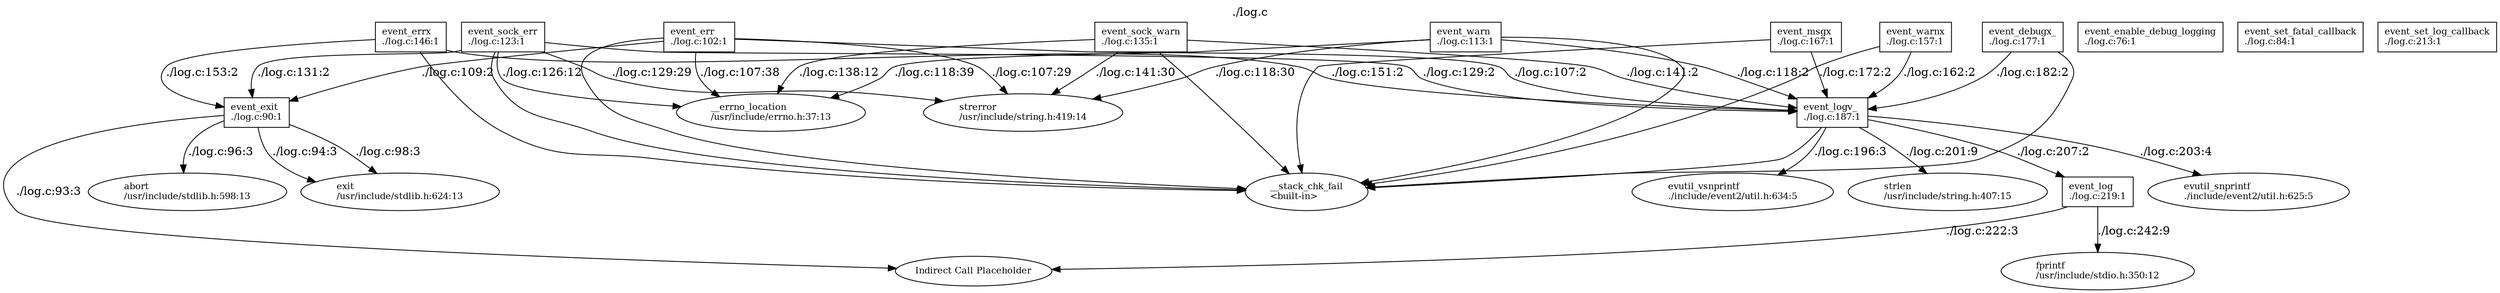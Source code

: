 digraph GRAPH_0 {

  // Generated by Graph::Easy 0.76 at Thu Jan 25 07:04:10 2024

  edge [ arrowhead=normal ];
  graph [ label="./log.c", labelloc=top ];
  node [
    fillcolor=white,
    fontsize=11,
    shape=box,
    style=filled ];

  "./log.c:event_exit" [ label="event_exit\l./log.c:90:1\l" ]
  "./log.c:event_log" [ label="event_log\l./log.c:219:1\l" ]
  __errno_location [ label="__errno_location\l/usr/include/errno.h:37:13\l", shape=ellipse ]
  __indirect_call [ label="Indirect Call Placeholder\l", shape=ellipse ]
  __stack_chk_fail [ label="__stack_chk_fail\l<built-in>\l", shape=ellipse ]
  abort [ label="abort\l/usr/include/stdlib.h:598:13\l", shape=ellipse ]
  event_debugx_ [ label="event_debugx_\l./log.c:177:1\l" ]
  event_enable_debug_logging [ label="event_enable_debug_logging\l./log.c:76:1\l" ]
  event_err [ label="event_err\l./log.c:102:1\l" ]
  event_errx [ label="event_errx\l./log.c:146:1\l" ]
  event_logv_ [ label="event_logv_\l./log.c:187:1\l" ]
  event_msgx [ label="event_msgx\l./log.c:167:1\l" ]
  event_set_fatal_callback [ label="event_set_fatal_callback\l./log.c:84:1\l" ]
  event_set_log_callback [ label="event_set_log_callback\l./log.c:213:1\l" ]
  event_sock_err [ label="event_sock_err\l./log.c:123:1\l" ]
  event_sock_warn [ label="event_sock_warn\l./log.c:135:1\l" ]
  event_warn [ label="event_warn\l./log.c:113:1\l" ]
  event_warnx [ label="event_warnx\l./log.c:157:1\l" ]
  evutil_snprintf [ label="evutil_snprintf\l./include/event2/util.h:625:5\l", shape=ellipse ]
  evutil_vsnprintf [ label="evutil_vsnprintf\l./include/event2/util.h:634:5\l", shape=ellipse ]
  exit [ label="exit\l/usr/include/stdlib.h:624:13\l", shape=ellipse ]
  fprintf [ label="fprintf\l/usr/include/stdio.h:350:12\l", shape=ellipse ]
  strerror [ label="strerror\l/usr/include/string.h:419:14\l", shape=ellipse ]
  strlen [ label="strlen\l/usr/include/string.h:407:15\l", shape=ellipse ]

  "./log.c:event_exit" -> abort [ color="#000000", fontcolor="#000000", label="./log.c:96:3" ]
  "./log.c:event_exit" -> exit [ color="#000000", fontcolor="#000000", label="./log.c:94:3" ]
  "./log.c:event_exit" -> exit [ color="#000000", fontcolor="#000000", label="./log.c:98:3" ]
  "./log.c:event_exit" -> __indirect_call [ color="#000000", fontcolor="#000000", label="./log.c:93:3" ]
  event_err -> "./log.c:event_exit" [ color="#000000", fontcolor="#000000", label="./log.c:109:2" ]
  event_err -> __stack_chk_fail [ color="#000000" ]
  event_err -> event_logv_ [ color="#000000", fontcolor="#000000", label="./log.c:107:2" ]
  event_err -> strerror [ color="#000000", fontcolor="#000000", label="./log.c:107:29" ]
  event_err -> __errno_location [ color="#000000", fontcolor="#000000", label="./log.c:107:38" ]
  event_logv_ -> "./log.c:event_log" [ color="#000000", fontcolor="#000000", label="./log.c:207:2" ]
  event_logv_ -> evutil_snprintf [ color="#000000", fontcolor="#000000", label="./log.c:203:4" ]
  event_logv_ -> strlen [ color="#000000", fontcolor="#000000", label="./log.c:201:9" ]
  event_logv_ -> evutil_vsnprintf [ color="#000000", fontcolor="#000000", label="./log.c:196:3" ]
  event_logv_ -> __stack_chk_fail [ color="#000000" ]
  event_warn -> __stack_chk_fail [ color="#000000" ]
  event_warn -> event_logv_ [ color="#000000", fontcolor="#000000", label="./log.c:118:2" ]
  event_warn -> strerror [ color="#000000", fontcolor="#000000", label="./log.c:118:30" ]
  event_warn -> __errno_location [ color="#000000", fontcolor="#000000", label="./log.c:118:39" ]
  event_sock_err -> "./log.c:event_exit" [ color="#000000", fontcolor="#000000", label="./log.c:131:2" ]
  event_sock_err -> __stack_chk_fail [ color="#000000" ]
  event_sock_err -> event_logv_ [ color="#000000", fontcolor="#000000", label="./log.c:129:2" ]
  event_sock_err -> strerror [ color="#000000", fontcolor="#000000", label="./log.c:129:29" ]
  event_sock_err -> __errno_location [ color="#000000", fontcolor="#000000", label="./log.c:126:12" ]
  event_sock_warn -> __stack_chk_fail [ color="#000000" ]
  event_sock_warn -> event_logv_ [ color="#000000", fontcolor="#000000", label="./log.c:141:2" ]
  event_sock_warn -> strerror [ color="#000000", fontcolor="#000000", label="./log.c:141:30" ]
  event_sock_warn -> __errno_location [ color="#000000", fontcolor="#000000", label="./log.c:138:12" ]
  event_errx -> "./log.c:event_exit" [ color="#000000", fontcolor="#000000", label="./log.c:153:2" ]
  event_errx -> __stack_chk_fail [ color="#000000" ]
  event_errx -> event_logv_ [ color="#000000", fontcolor="#000000", label="./log.c:151:2" ]
  event_warnx -> __stack_chk_fail [ color="#000000" ]
  event_warnx -> event_logv_ [ color="#000000", fontcolor="#000000", label="./log.c:162:2" ]
  event_msgx -> __stack_chk_fail [ color="#000000" ]
  event_msgx -> event_logv_ [ color="#000000", fontcolor="#000000", label="./log.c:172:2" ]
  event_debugx_ -> __stack_chk_fail [ color="#000000" ]
  event_debugx_ -> event_logv_ [ color="#000000", fontcolor="#000000", label="./log.c:182:2" ]
  "./log.c:event_log" -> fprintf [ color="#000000", fontcolor="#000000", label="./log.c:242:9" ]
  "./log.c:event_log" -> __indirect_call [ color="#000000", fontcolor="#000000", label="./log.c:222:3" ]

}
